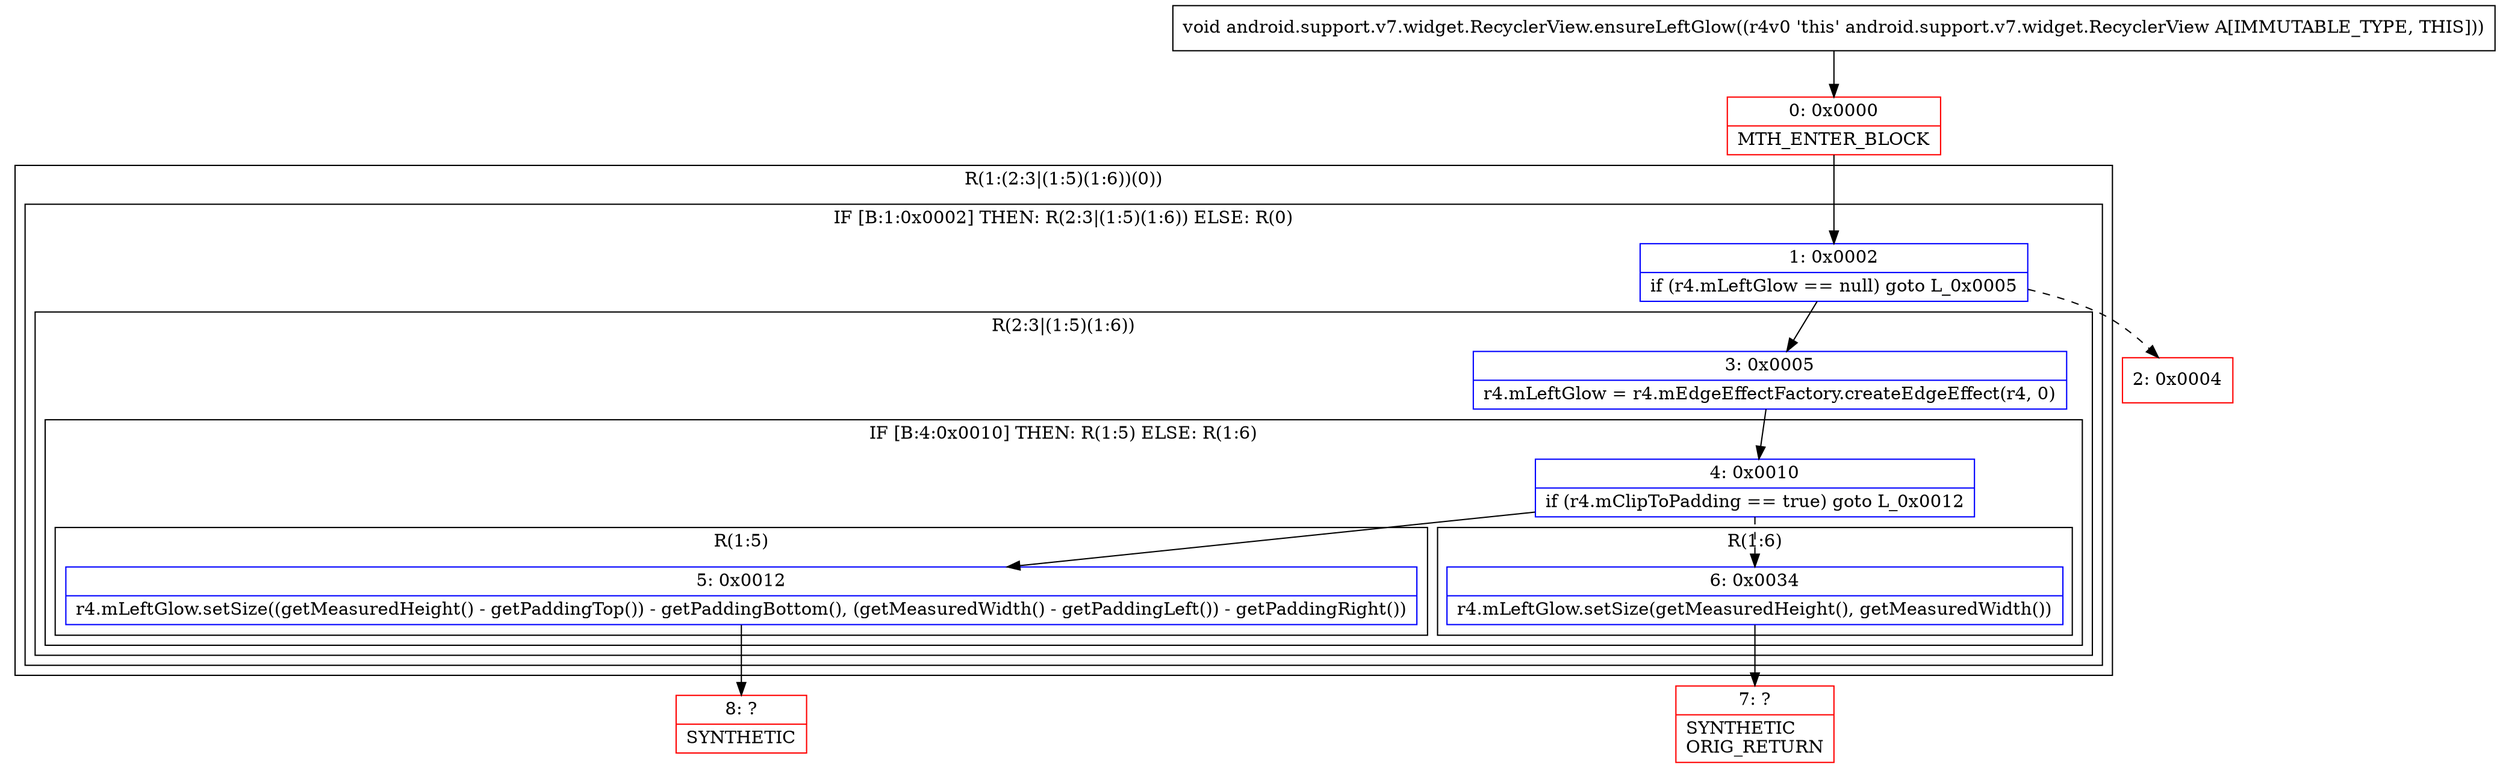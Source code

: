 digraph "CFG forandroid.support.v7.widget.RecyclerView.ensureLeftGlow()V" {
subgraph cluster_Region_1902744338 {
label = "R(1:(2:3|(1:5)(1:6))(0))";
node [shape=record,color=blue];
subgraph cluster_IfRegion_1217580593 {
label = "IF [B:1:0x0002] THEN: R(2:3|(1:5)(1:6)) ELSE: R(0)";
node [shape=record,color=blue];
Node_1 [shape=record,label="{1\:\ 0x0002|if (r4.mLeftGlow == null) goto L_0x0005\l}"];
subgraph cluster_Region_949080991 {
label = "R(2:3|(1:5)(1:6))";
node [shape=record,color=blue];
Node_3 [shape=record,label="{3\:\ 0x0005|r4.mLeftGlow = r4.mEdgeEffectFactory.createEdgeEffect(r4, 0)\l}"];
subgraph cluster_IfRegion_1979649924 {
label = "IF [B:4:0x0010] THEN: R(1:5) ELSE: R(1:6)";
node [shape=record,color=blue];
Node_4 [shape=record,label="{4\:\ 0x0010|if (r4.mClipToPadding == true) goto L_0x0012\l}"];
subgraph cluster_Region_1211364138 {
label = "R(1:5)";
node [shape=record,color=blue];
Node_5 [shape=record,label="{5\:\ 0x0012|r4.mLeftGlow.setSize((getMeasuredHeight() \- getPaddingTop()) \- getPaddingBottom(), (getMeasuredWidth() \- getPaddingLeft()) \- getPaddingRight())\l}"];
}
subgraph cluster_Region_370040667 {
label = "R(1:6)";
node [shape=record,color=blue];
Node_6 [shape=record,label="{6\:\ 0x0034|r4.mLeftGlow.setSize(getMeasuredHeight(), getMeasuredWidth())\l}"];
}
}
}
subgraph cluster_Region_548760366 {
label = "R(0)";
node [shape=record,color=blue];
}
}
}
Node_0 [shape=record,color=red,label="{0\:\ 0x0000|MTH_ENTER_BLOCK\l}"];
Node_2 [shape=record,color=red,label="{2\:\ 0x0004}"];
Node_7 [shape=record,color=red,label="{7\:\ ?|SYNTHETIC\lORIG_RETURN\l}"];
Node_8 [shape=record,color=red,label="{8\:\ ?|SYNTHETIC\l}"];
MethodNode[shape=record,label="{void android.support.v7.widget.RecyclerView.ensureLeftGlow((r4v0 'this' android.support.v7.widget.RecyclerView A[IMMUTABLE_TYPE, THIS])) }"];
MethodNode -> Node_0;
Node_1 -> Node_2[style=dashed];
Node_1 -> Node_3;
Node_3 -> Node_4;
Node_4 -> Node_5;
Node_4 -> Node_6[style=dashed];
Node_5 -> Node_8;
Node_6 -> Node_7;
Node_0 -> Node_1;
}

